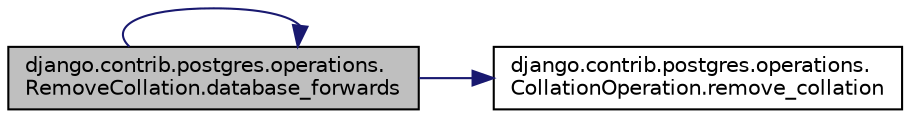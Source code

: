 digraph "django.contrib.postgres.operations.RemoveCollation.database_forwards"
{
 // LATEX_PDF_SIZE
  edge [fontname="Helvetica",fontsize="10",labelfontname="Helvetica",labelfontsize="10"];
  node [fontname="Helvetica",fontsize="10",shape=record];
  rankdir="LR";
  Node1 [label="django.contrib.postgres.operations.\lRemoveCollation.database_forwards",height=0.2,width=0.4,color="black", fillcolor="grey75", style="filled", fontcolor="black",tooltip=" "];
  Node1 -> Node1 [color="midnightblue",fontsize="10",style="solid",fontname="Helvetica"];
  Node1 -> Node2 [color="midnightblue",fontsize="10",style="solid",fontname="Helvetica"];
  Node2 [label="django.contrib.postgres.operations.\lCollationOperation.remove_collation",height=0.2,width=0.4,color="black", fillcolor="white", style="filled",URL="$d1/d89/classdjango_1_1contrib_1_1postgres_1_1operations_1_1_collation_operation.html#a7ae7556a8f50cdb7949b4bd07b383f9c",tooltip=" "];
}
